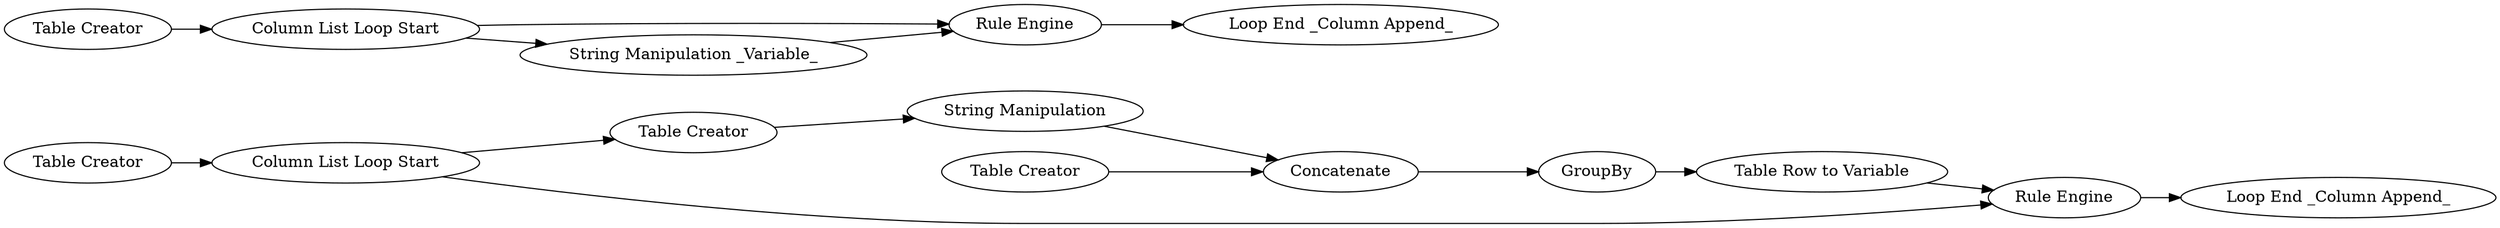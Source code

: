 digraph {
	9 -> 7
	16 -> 12
	12 -> 13
	7 -> 8
	14 -> 16
	4 -> 3
	10 -> 9
	13 -> 7
	5 -> 4
	15 -> 16
	9 -> 11
	11 -> 14
	1 -> 2
	2 -> 5
	2 -> 4
	5 [label="String Manipulation _Variable_"]
	16 [label=Concatenate]
	13 [label="Table Row to Variable"]
	1 [label="Table Creator"]
	7 [label="Rule Engine"]
	12 [label=GroupBy]
	9 [label="Column List Loop Start"]
	11 [label="Table Creator"]
	4 [label="Rule Engine"]
	8 [label="Loop End _Column Append_"]
	15 [label="Table Creator"]
	14 [label="String Manipulation"]
	3 [label="Loop End _Column Append_"]
	2 [label="Column List Loop Start"]
	10 [label="Table Creator"]
	rankdir=LR
}
